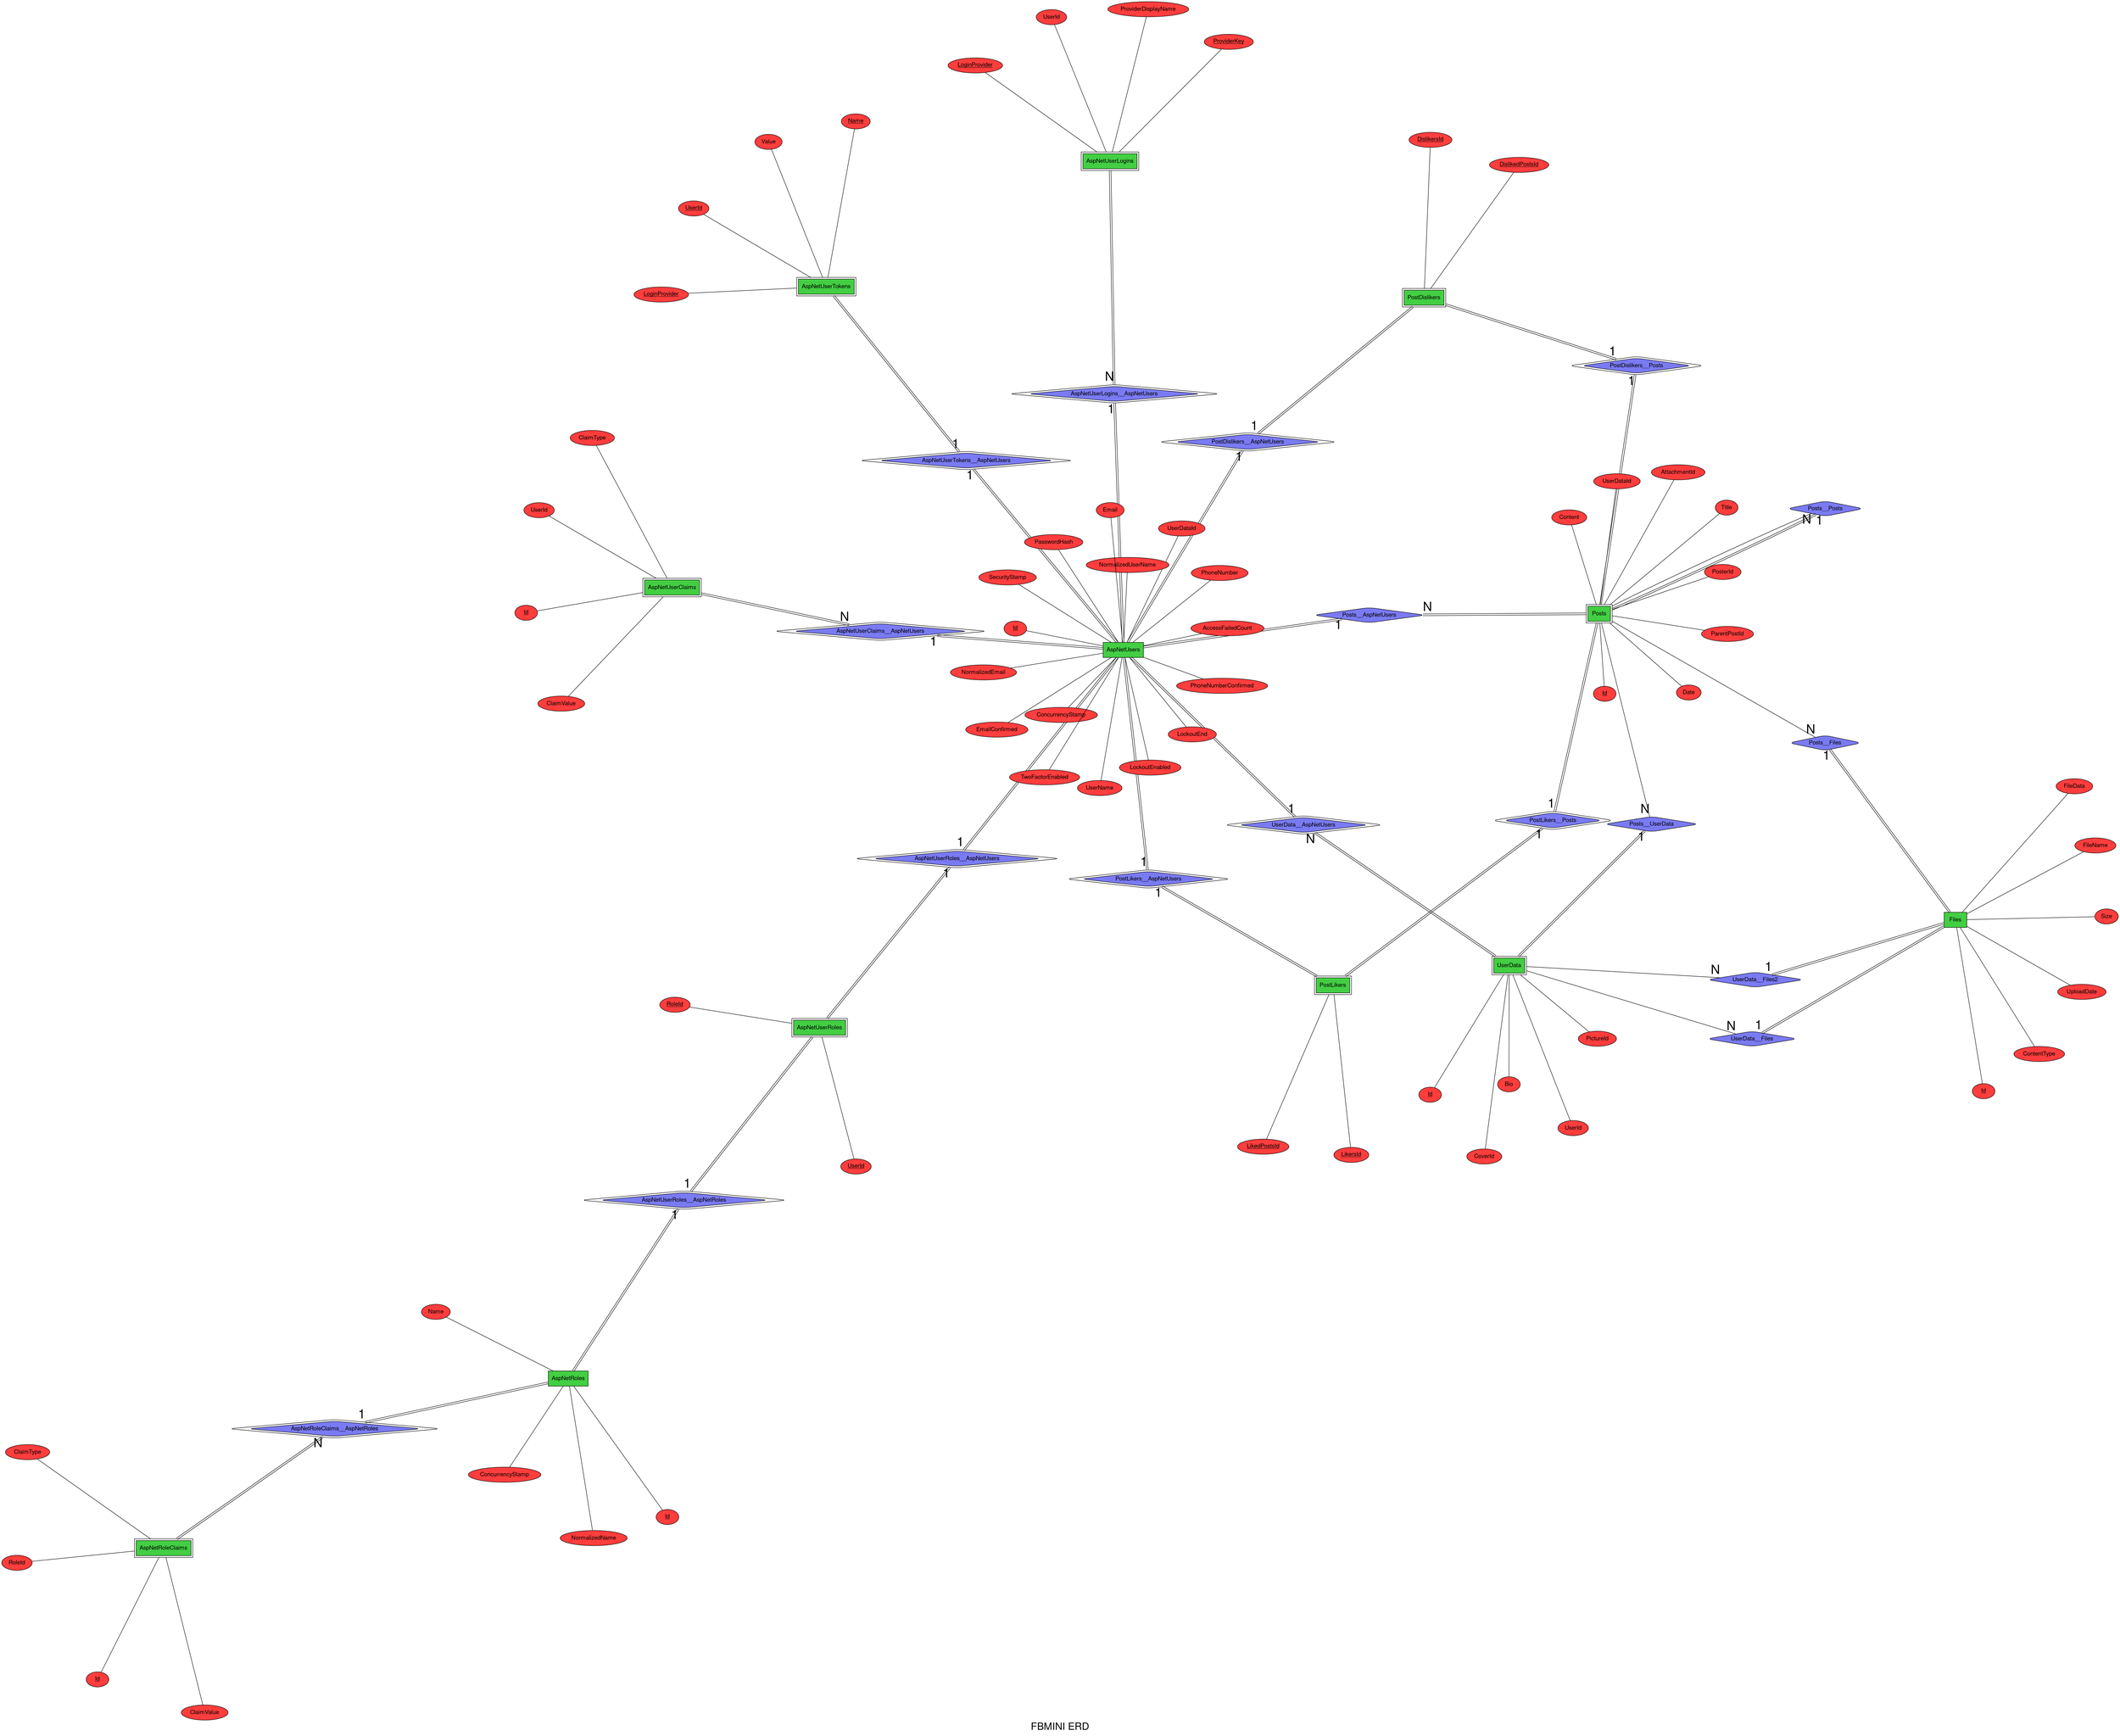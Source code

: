 graph ERD {
  fontname = "Helvetica,Arial,sans-serif";
  label = "FBMINI ERD";
  fontsize = 24;
  layout = neato;
  scale = 1.5;
  node [fontname = "Helvetica,Arial,sans-serif";];
  edge [fontname = "Helvetica,Arial,sans-serif"; len = 3;];

  subgraph relationships {
    node [shape = diamond; fillcolor = "#7a7af3"; style = "rounded,filled"; color = black;];

    AspNetRoleClaims__AspNetRoles [peripheries = 2;];
    AspNetUserClaims__AspNetUsers [peripheries = 2;];
    AspNetUserLogins__AspNetUsers [peripheries = 2;];
    AspNetUserRoles__AspNetUsers [peripheries = 2;];
    AspNetUserRoles__AspNetRoles [peripheries = 2;];
    AspNetUserTokens__AspNetUsers [peripheries = 2;];
    UserData__AspNetUsers [peripheries = 2;];
    UserData__Files;
    UserData__Files2;
    Posts__AspNetUsers;
    Posts__Posts;
    Posts__Files;
    Posts__UserData;
    PostDislikers__Posts [peripheries = 2;];
    PostDislikers__AspNetUsers [peripheries = 2;];
    PostLikers__Posts [peripheries = 2;];
    PostLikers__AspNetUsers [peripheries = 2;];
  }

  subgraph entities {
    node [shape = box; fillcolor = "#43ce43"; style = "filled"; color = black;];

    AspNetRoles;
    AspNetUsers;
    Files;
    AspNetRoleClaims [peripheries = 2;];
    AspNetRoleClaims;
    AspNetUserClaims [peripheries = 2;];
    AspNetUserClaims;
    AspNetUserLogins [peripheries = 2;];
    AspNetUserLogins;
    AspNetUserRoles [peripheries = 2;];
    AspNetUserRoles;
    AspNetUserTokens [peripheries = 2;];
    AspNetUserTokens;
    UserData [peripheries = 2;];
    UserData;
    Posts [peripheries = 2;];
    Posts;
    PostDislikers [peripheries = 2;];
    PostDislikers;
    PostLikers [peripheries = 2;];
    PostLikers;
  }

  subgraph attributes {
    node [shape = ellipse; fillcolor = "#ff3d3d"; style = filled; color = black;];

    AspNetRoles__Id [label = <<U>Id</U>>;];
    AspNetRoles__Name [label = "Name";];
    AspNetRoles__NormalizedName [label = "NormalizedName";];
    AspNetRoles__ConcurrencyStamp [label = "ConcurrencyStamp";];

    AspNetUsers__Id [label = <<U>Id</U>>;];
    AspNetUsers__UserDataId [label = "UserDataId";];
    AspNetUsers__UserName [label = "UserName";];
    AspNetUsers__NormalizedUserName [label = "NormalizedUserName";];
    AspNetUsers__Email [label = "Email";];
    AspNetUsers__NormalizedEmail [label = "NormalizedEmail";];
    AspNetUsers__EmailConfirmed [label = "EmailConfirmed";];
    AspNetUsers__PasswordHash [label = "PasswordHash";];
    AspNetUsers__SecurityStamp [label = "SecurityStamp";];
    AspNetUsers__ConcurrencyStamp [label = "ConcurrencyStamp";];
    AspNetUsers__PhoneNumber [label = "PhoneNumber";];
    AspNetUsers__PhoneNumberConfirmed [label = "PhoneNumberConfirmed";];
    AspNetUsers__TwoFactorEnabled [label = "TwoFactorEnabled";];
    AspNetUsers__LockoutEnd [label = "LockoutEnd";];
    AspNetUsers__LockoutEnabled [label = "LockoutEnabled";];
    AspNetUsers__AccessFailedCount [label = "AccessFailedCount";];

    Files__Id [label = <<U>Id</U>>;];
    Files__FileName [label = "FileName";];
    Files__ContentType [label = "ContentType";];
    Files__Size [label = "Size";];
    Files__FileData [label = "FileData";];
    Files__UploadDate [label = "UploadDate";];

    AspNetRoleClaims__Id [label = <<U>Id</U>>;];
    AspNetRoleClaims__RoleId [label = "RoleId";];
    AspNetRoleClaims__ClaimType [label = "ClaimType";];
    AspNetRoleClaims__ClaimValue [label = "ClaimValue";];

    AspNetUserClaims__Id [label = <<U>Id</U>>;];
    AspNetUserClaims__UserId [label = "UserId";];
    AspNetUserClaims__ClaimType [label = "ClaimType";];
    AspNetUserClaims__ClaimValue [label = "ClaimValue";];

    AspNetUserLogins__LoginProvider [label = <<U>LoginProvider</U>>;];
    AspNetUserLogins__ProviderKey [label = <<U>ProviderKey</U>>;];
    AspNetUserLogins__ProviderDisplayName [label = "ProviderDisplayName";];
    AspNetUserLogins__UserId [label = "UserId";];

    AspNetUserRoles__UserId [label = <<U>UserId</U>>;];
    AspNetUserRoles__RoleId [label = <<U>RoleId</U>>;];

    AspNetUserTokens__UserId [label = <<U>UserId</U>>;];
    AspNetUserTokens__LoginProvider [label = <<U>LoginProvider</U>>;];
    AspNetUserTokens__Name [label = <<U>Name</U>>;];
    AspNetUserTokens__Value [label = "Value";];

    UserData__Id [label = <<U>Id</U>>;];
    UserData__Bio [label = "Bio";];
    UserData__UserId [label = "UserId";];
    UserData__PictureId [label = "PictureId";];
    UserData__CoverId [label = "CoverId";];

    Posts__Id [label = <<U>Id</U>>;];
    Posts__Title [label = "Title";];
    Posts__Content [label = "Content";];
    Posts__Date [label = "Date";];
    Posts__PosterId [label = "PosterId";];
    Posts__ParentPostId [label = "ParentPostId";];
    Posts__AttachmentId [label = "AttachmentId";];
    Posts__UserDataId [label = "UserDataId";];

    PostDislikers__DislikedPostsId [label = <<U>DislikedPostsId</U>>;];
    PostDislikers__DislikersId [label = <<U>DislikersId</U>>;];

    PostLikers__LikedPostsId [label = <<U>LikedPostsId</U>>;];
    PostLikers__LikersId [label = <<U>LikersId</U>>;];
  }

  subgraph AspNetRoles {
    AspNetRoles -- AspNetRoles__Id;
    AspNetRoles -- AspNetRoles__Name;
    AspNetRoles -- AspNetRoles__NormalizedName;
    AspNetRoles -- AspNetRoles__ConcurrencyStamp;
  }

  subgraph AspNetUsers {
    AspNetUsers -- AspNetUsers__Id;
    AspNetUsers -- AspNetUsers__UserDataId;
    AspNetUsers -- AspNetUsers__UserName;
    AspNetUsers -- AspNetUsers__NormalizedUserName;
    AspNetUsers -- AspNetUsers__Email;
    AspNetUsers -- AspNetUsers__NormalizedEmail;
    AspNetUsers -- AspNetUsers__EmailConfirmed;
    AspNetUsers -- AspNetUsers__PasswordHash;
    AspNetUsers -- AspNetUsers__SecurityStamp;
    AspNetUsers -- AspNetUsers__ConcurrencyStamp;
    AspNetUsers -- AspNetUsers__PhoneNumber;
    AspNetUsers -- AspNetUsers__PhoneNumberConfirmed;
    AspNetUsers -- AspNetUsers__TwoFactorEnabled;
    AspNetUsers -- AspNetUsers__LockoutEnd;
    AspNetUsers -- AspNetUsers__LockoutEnabled;
    AspNetUsers -- AspNetUsers__AccessFailedCount;
  }

  subgraph Files {
    Files -- Files__Id;
    Files -- Files__FileName;
    Files -- Files__ContentType;
    Files -- Files__Size;
    Files -- Files__FileData;
    Files -- Files__UploadDate;
  }

  subgraph AspNetRoleClaims {
    AspNetRoleClaims -- AspNetRoleClaims__Id;
    AspNetRoleClaims -- AspNetRoleClaims__RoleId;
    AspNetRoleClaims -- AspNetRoleClaims__ClaimType;
    AspNetRoleClaims -- AspNetRoleClaims__ClaimValue;
  }

  subgraph AspNetUserClaims {
    AspNetUserClaims -- AspNetUserClaims__Id;
    AspNetUserClaims -- AspNetUserClaims__UserId;
    AspNetUserClaims -- AspNetUserClaims__ClaimType;
    AspNetUserClaims -- AspNetUserClaims__ClaimValue;
  }

  subgraph AspNetUserLogins {
    AspNetUserLogins -- AspNetUserLogins__LoginProvider;
    AspNetUserLogins -- AspNetUserLogins__ProviderKey;
    AspNetUserLogins -- AspNetUserLogins__ProviderDisplayName;
    AspNetUserLogins -- AspNetUserLogins__UserId;
  }

  subgraph AspNetUserRoles {
    AspNetUserRoles -- AspNetUserRoles__UserId;
    AspNetUserRoles -- AspNetUserRoles__RoleId;
  }

  subgraph AspNetUserTokens {
    AspNetUserTokens -- AspNetUserTokens__UserId;
    AspNetUserTokens -- AspNetUserTokens__LoginProvider;
    AspNetUserTokens -- AspNetUserTokens__Name;
    AspNetUserTokens -- AspNetUserTokens__Value;
  }

  subgraph UserData {
    UserData -- UserData__Id;
    UserData -- UserData__Bio;
    UserData -- UserData__UserId;
    UserData -- UserData__PictureId;
    UserData -- UserData__CoverId;
  }

  subgraph Posts {
    Posts -- Posts__Id;
    Posts -- Posts__Title;
    Posts -- Posts__Content;
    Posts -- Posts__Date;
    Posts -- Posts__PosterId;
    Posts -- Posts__ParentPostId;
    Posts -- Posts__AttachmentId;
    Posts -- Posts__UserDataId;
  }

  subgraph PostDislikers {
    PostDislikers -- PostDislikers__DislikedPostsId;
    PostDislikers -- PostDislikers__DislikersId;
  }

  subgraph PostLikers {
    PostLikers -- PostLikers__LikedPostsId;
    PostLikers -- PostLikers__LikersId;
  }

  subgraph connections {
    edge [ len = 4; fontsize=30; ];

    AspNetRoleClaims -- AspNetRoleClaims__AspNetRoles [ headlabel = "N"; color = "black:invis:black"];
    AspNetRoles -- AspNetRoleClaims__AspNetRoles [ headlabel = "1"; color = "black:invis:black"];
    AspNetUserClaims -- AspNetUserClaims__AspNetUsers [ headlabel = "N"; color = "black:invis:black"];
    AspNetUsers -- AspNetUserClaims__AspNetUsers [ headlabel = "1"; color = "black:invis:black"];
    AspNetUserLogins -- AspNetUserLogins__AspNetUsers [ headlabel = "N"; color = "black:invis:black"];
    AspNetUsers -- AspNetUserLogins__AspNetUsers [ headlabel = "1"; color = "black:invis:black"];
    AspNetUserRoles -- AspNetUserRoles__AspNetUsers [ headlabel = "1"; color = "black:invis:black"];
    AspNetUsers -- AspNetUserRoles__AspNetUsers [ headlabel = "1"; color = "black:invis:black"];
    AspNetUserRoles -- AspNetUserRoles__AspNetRoles [ headlabel = "1"; color = "black:invis:black"];
    AspNetRoles -- AspNetUserRoles__AspNetRoles [ headlabel = "1"; color = "black:invis:black"];
    AspNetUserTokens -- AspNetUserTokens__AspNetUsers [ headlabel = "1"; color = "black:invis:black"];
    AspNetUsers -- AspNetUserTokens__AspNetUsers [ headlabel = "1"; color = "black:invis:black"];
    UserData -- UserData__AspNetUsers [ headlabel = "N"; color = "black:invis:black"];
    AspNetUsers -- UserData__AspNetUsers [ headlabel = "1"; color = "black:invis:black"];
    UserData -- UserData__Files [ headlabel = "N";];
    Files -- UserData__Files [ headlabel = "1"; color = "black:invis:black"];
    UserData -- UserData__Files2 [ headlabel = "N";];
    Files -- UserData__Files2 [ headlabel = "1"; color = "black:invis:black"];
    Posts -- Posts__AspNetUsers [ headlabel = "N"; color = "black:invis:black"];
    AspNetUsers -- Posts__AspNetUsers [ headlabel = "1"; color = "black:invis:black"];
    Posts -- Posts__Posts [ headlabel = "N";];
    Posts -- Posts__Posts [ headlabel = "1"; color = "black:invis:black"];
    Posts -- Posts__Files [ headlabel = "N";];
    Files -- Posts__Files [ headlabel = "1"; color = "black:invis:black"];
    Posts -- Posts__UserData [ headlabel = "N";];
    UserData -- Posts__UserData [ headlabel = "1"; color = "black:invis:black"];
    PostDislikers -- PostDislikers__Posts [ headlabel = "1"; color = "black:invis:black"];
    Posts -- PostDislikers__Posts [ headlabel = "1"; color = "black:invis:black"];
    PostDislikers -- PostDislikers__AspNetUsers [ headlabel = "1"; color = "black:invis:black"];
    AspNetUsers -- PostDislikers__AspNetUsers [ headlabel = "1"; color = "black:invis:black"];
    PostLikers -- PostLikers__Posts [ headlabel = "1"; color = "black:invis:black"];
    Posts -- PostLikers__Posts [ headlabel = "1"; color = "black:invis:black"];
    PostLikers -- PostLikers__AspNetUsers [ headlabel = "1"; color = "black:invis:black"];
    AspNetUsers -- PostLikers__AspNetUsers [ headlabel = "1"; color = "black:invis:black"];
  }
}
    